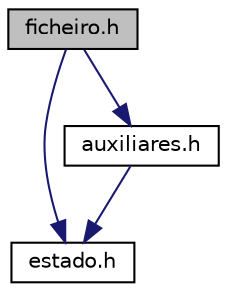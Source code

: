 digraph "ficheiro.h"
{
  edge [fontname="Helvetica",fontsize="10",labelfontname="Helvetica",labelfontsize="10"];
  node [fontname="Helvetica",fontsize="10",shape=record];
  Node1 [label="ficheiro.h",height=0.2,width=0.4,color="black", fillcolor="grey75", style="filled" fontcolor="black"];
  Node1 -> Node2 [color="midnightblue",fontsize="10",style="solid",fontname="Helvetica"];
  Node2 [label="estado.h",height=0.2,width=0.4,color="black", fillcolor="white", style="filled",URL="$estado_8h.html"];
  Node1 -> Node3 [color="midnightblue",fontsize="10",style="solid",fontname="Helvetica"];
  Node3 [label="auxiliares.h",height=0.2,width=0.4,color="black", fillcolor="white", style="filled",URL="$auxiliares_8h.html"];
  Node3 -> Node2 [color="midnightblue",fontsize="10",style="solid",fontname="Helvetica"];
}
